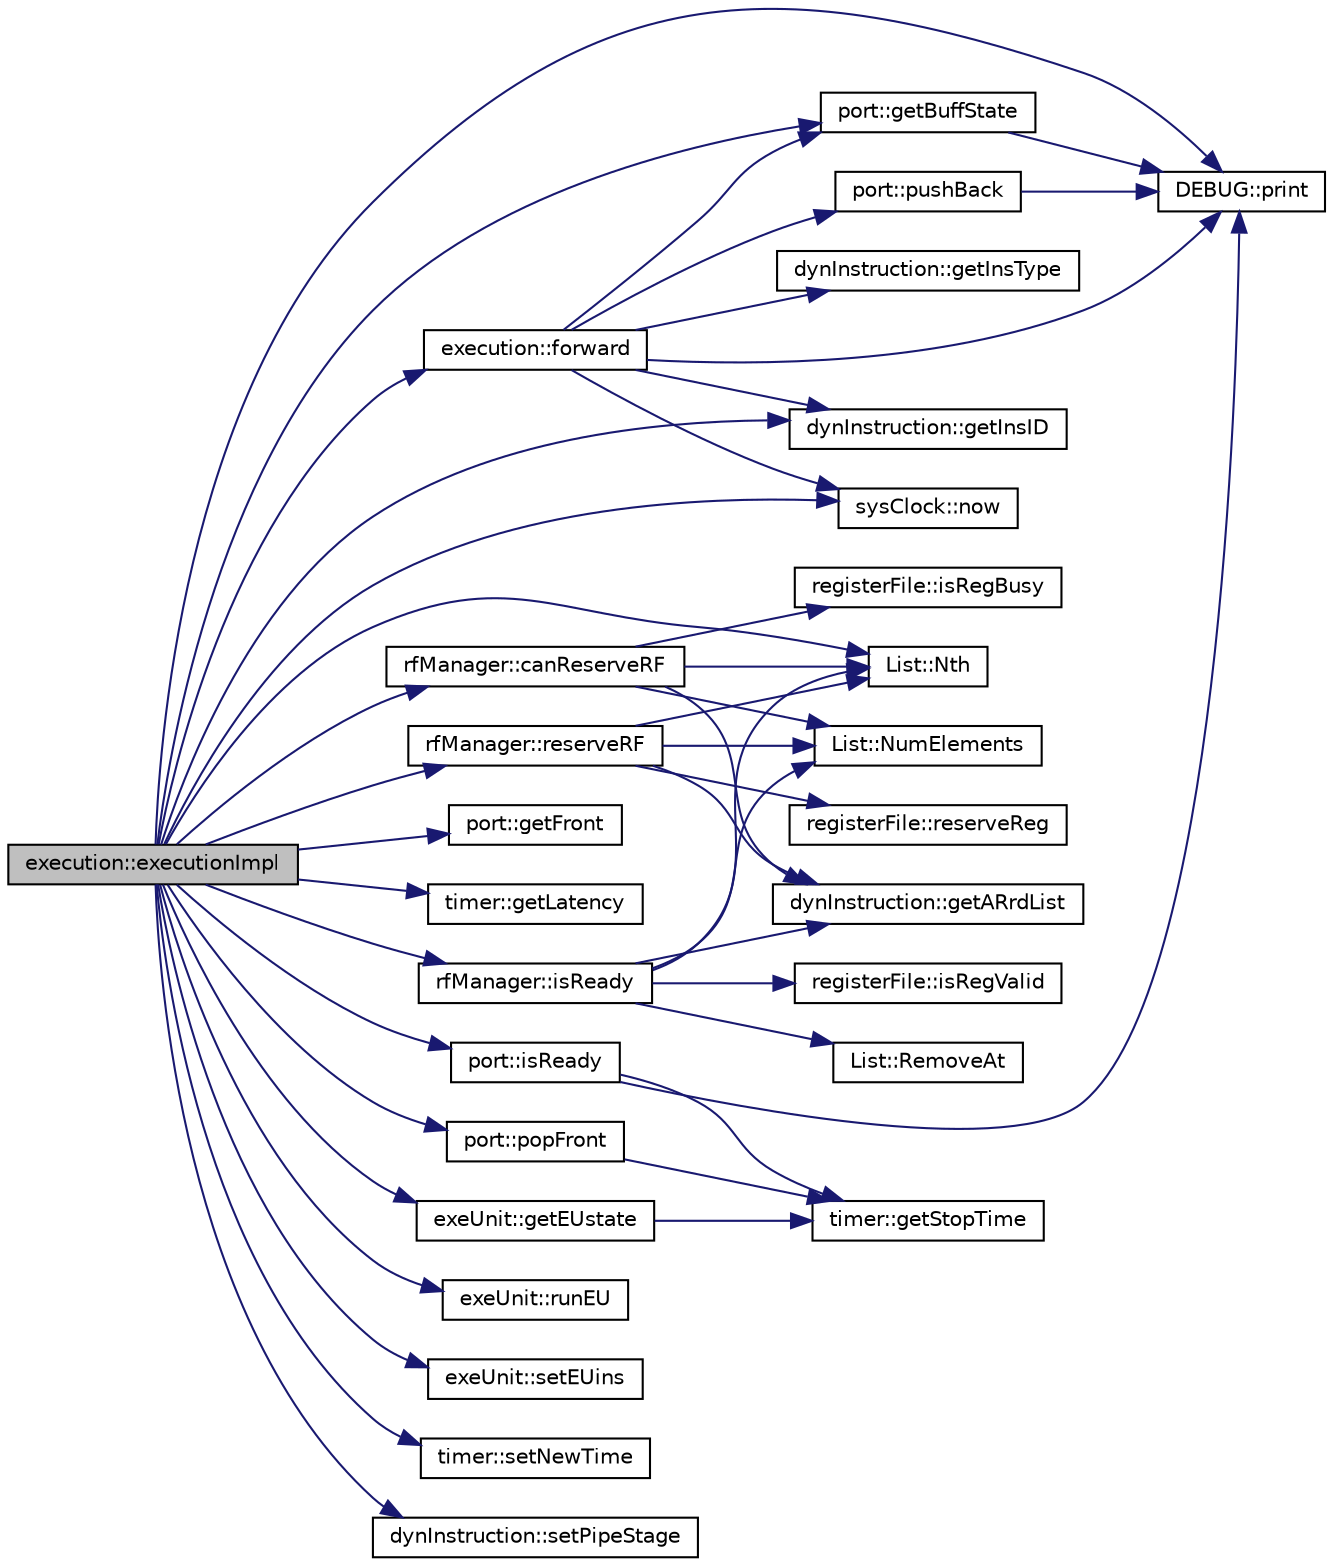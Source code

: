 digraph G
{
  edge [fontname="Helvetica",fontsize="10",labelfontname="Helvetica",labelfontsize="10"];
  node [fontname="Helvetica",fontsize="10",shape=record];
  rankdir=LR;
  Node1 [label="execution::executionImpl",height=0.2,width=0.4,color="black", fillcolor="grey75", style="filled" fontcolor="black"];
  Node1 -> Node2 [color="midnightblue",fontsize="10",style="solid",fontname="Helvetica"];
  Node2 [label="rfManager::canReserveRF",height=0.2,width=0.4,color="black", fillcolor="white", style="filled",URL="$classrfManager.html#a487ae2b2c425f4a15a6ee49fe37d5afd"];
  Node2 -> Node3 [color="midnightblue",fontsize="10",style="solid",fontname="Helvetica"];
  Node3 [label="dynInstruction::getARrdList",height=0.2,width=0.4,color="black", fillcolor="white", style="filled",URL="$classdynInstruction.html#abdbaf4c07e390bbdaaed41a983774538"];
  Node2 -> Node4 [color="midnightblue",fontsize="10",style="solid",fontname="Helvetica"];
  Node4 [label="registerFile::isRegBusy",height=0.2,width=0.4,color="black", fillcolor="white", style="filled",URL="$classregisterFile.html#af4bc17e8db0bd9a07fec85814e1d607f"];
  Node2 -> Node5 [color="midnightblue",fontsize="10",style="solid",fontname="Helvetica"];
  Node5 [label="List::Nth",height=0.2,width=0.4,color="black", fillcolor="white", style="filled",URL="$classList.html#a5eb964816de33c85e1d46658ddf8c6c4"];
  Node2 -> Node6 [color="midnightblue",fontsize="10",style="solid",fontname="Helvetica"];
  Node6 [label="List::NumElements",height=0.2,width=0.4,color="black", fillcolor="white", style="filled",URL="$classList.html#ac2e9d50f703b01bf643fa6ce50837c26"];
  Node1 -> Node7 [color="midnightblue",fontsize="10",style="solid",fontname="Helvetica"];
  Node7 [label="execution::forward",height=0.2,width=0.4,color="black", fillcolor="white", style="filled",URL="$classexecution.html#a9271c55da8555444f0882c9027ab68a0"];
  Node7 -> Node8 [color="midnightblue",fontsize="10",style="solid",fontname="Helvetica"];
  Node8 [label="port::getBuffState",height=0.2,width=0.4,color="black", fillcolor="white", style="filled",URL="$classport.html#abf9be02812c2503eee69704a01b14145"];
  Node8 -> Node9 [color="midnightblue",fontsize="10",style="solid",fontname="Helvetica"];
  Node9 [label="DEBUG::print",height=0.2,width=0.4,color="black", fillcolor="white", style="filled",URL="$classDEBUG.html#ab38f086785f7239084b735007297078a"];
  Node7 -> Node10 [color="midnightblue",fontsize="10",style="solid",fontname="Helvetica"];
  Node10 [label="dynInstruction::getInsID",height=0.2,width=0.4,color="black", fillcolor="white", style="filled",URL="$classdynInstruction.html#ab38b8181f522daae77cb46d701fb5302"];
  Node7 -> Node11 [color="midnightblue",fontsize="10",style="solid",fontname="Helvetica"];
  Node11 [label="dynInstruction::getInsType",height=0.2,width=0.4,color="black", fillcolor="white", style="filled",URL="$classdynInstruction.html#a3a7025de98c539d8eaa06b40ac2e8cc8"];
  Node7 -> Node12 [color="midnightblue",fontsize="10",style="solid",fontname="Helvetica"];
  Node12 [label="sysClock::now",height=0.2,width=0.4,color="black", fillcolor="white", style="filled",URL="$classsysClock.html#af027a57c8bc3d0dab4fe5a0f870b7d20"];
  Node7 -> Node9 [color="midnightblue",fontsize="10",style="solid",fontname="Helvetica"];
  Node7 -> Node13 [color="midnightblue",fontsize="10",style="solid",fontname="Helvetica"];
  Node13 [label="port::pushBack",height=0.2,width=0.4,color="black", fillcolor="white", style="filled",URL="$classport.html#a52ad1c5223f028930491b024f26467fa"];
  Node13 -> Node9 [color="midnightblue",fontsize="10",style="solid",fontname="Helvetica"];
  Node1 -> Node8 [color="midnightblue",fontsize="10",style="solid",fontname="Helvetica"];
  Node1 -> Node14 [color="midnightblue",fontsize="10",style="solid",fontname="Helvetica"];
  Node14 [label="exeUnit::getEUstate",height=0.2,width=0.4,color="black", fillcolor="white", style="filled",URL="$structexeUnit.html#a739cfd78a98068a64fb2e807f49c4312"];
  Node14 -> Node15 [color="midnightblue",fontsize="10",style="solid",fontname="Helvetica"];
  Node15 [label="timer::getStopTime",height=0.2,width=0.4,color="black", fillcolor="white", style="filled",URL="$structtimer.html#a5a974df09de3c943843cccb24bfdc2b3"];
  Node1 -> Node16 [color="midnightblue",fontsize="10",style="solid",fontname="Helvetica"];
  Node16 [label="port::getFront",height=0.2,width=0.4,color="black", fillcolor="white", style="filled",URL="$classport.html#afe64047b4e7df87d4a031097ea159852"];
  Node1 -> Node10 [color="midnightblue",fontsize="10",style="solid",fontname="Helvetica"];
  Node1 -> Node17 [color="midnightblue",fontsize="10",style="solid",fontname="Helvetica"];
  Node17 [label="timer::getLatency",height=0.2,width=0.4,color="black", fillcolor="white", style="filled",URL="$structtimer.html#a5a00fe2116a5f1cadfed546dbd1929bb"];
  Node1 -> Node18 [color="midnightblue",fontsize="10",style="solid",fontname="Helvetica"];
  Node18 [label="rfManager::isReady",height=0.2,width=0.4,color="black", fillcolor="white", style="filled",URL="$classrfManager.html#ab5c5242744de56fd2f46c11ac3d9472b"];
  Node18 -> Node3 [color="midnightblue",fontsize="10",style="solid",fontname="Helvetica"];
  Node18 -> Node19 [color="midnightblue",fontsize="10",style="solid",fontname="Helvetica"];
  Node19 [label="registerFile::isRegValid",height=0.2,width=0.4,color="black", fillcolor="white", style="filled",URL="$classregisterFile.html#a67c6a74ba45a273b0c57e29fe9cfc4eb"];
  Node18 -> Node5 [color="midnightblue",fontsize="10",style="solid",fontname="Helvetica"];
  Node18 -> Node6 [color="midnightblue",fontsize="10",style="solid",fontname="Helvetica"];
  Node18 -> Node20 [color="midnightblue",fontsize="10",style="solid",fontname="Helvetica"];
  Node20 [label="List::RemoveAt",height=0.2,width=0.4,color="black", fillcolor="white", style="filled",URL="$classList.html#af17f72d263f90d53ea8501b5b1853470"];
  Node1 -> Node21 [color="midnightblue",fontsize="10",style="solid",fontname="Helvetica"];
  Node21 [label="port::isReady",height=0.2,width=0.4,color="black", fillcolor="white", style="filled",URL="$classport.html#a57a6cc5a8388feaf7fd09bd9616f0ee7"];
  Node21 -> Node15 [color="midnightblue",fontsize="10",style="solid",fontname="Helvetica"];
  Node21 -> Node9 [color="midnightblue",fontsize="10",style="solid",fontname="Helvetica"];
  Node1 -> Node12 [color="midnightblue",fontsize="10",style="solid",fontname="Helvetica"];
  Node1 -> Node5 [color="midnightblue",fontsize="10",style="solid",fontname="Helvetica"];
  Node1 -> Node22 [color="midnightblue",fontsize="10",style="solid",fontname="Helvetica"];
  Node22 [label="port::popFront",height=0.2,width=0.4,color="black", fillcolor="white", style="filled",URL="$classport.html#a95bf81afb2a6c03ac2272b3708322b74"];
  Node22 -> Node15 [color="midnightblue",fontsize="10",style="solid",fontname="Helvetica"];
  Node1 -> Node9 [color="midnightblue",fontsize="10",style="solid",fontname="Helvetica"];
  Node1 -> Node23 [color="midnightblue",fontsize="10",style="solid",fontname="Helvetica"];
  Node23 [label="rfManager::reserveRF",height=0.2,width=0.4,color="black", fillcolor="white", style="filled",URL="$classrfManager.html#ab38c1244739ba189161c3026361464ec"];
  Node23 -> Node3 [color="midnightblue",fontsize="10",style="solid",fontname="Helvetica"];
  Node23 -> Node5 [color="midnightblue",fontsize="10",style="solid",fontname="Helvetica"];
  Node23 -> Node6 [color="midnightblue",fontsize="10",style="solid",fontname="Helvetica"];
  Node23 -> Node24 [color="midnightblue",fontsize="10",style="solid",fontname="Helvetica"];
  Node24 [label="registerFile::reserveReg",height=0.2,width=0.4,color="black", fillcolor="white", style="filled",URL="$classregisterFile.html#a2731695462957c3ac0a8888e7fce3bd3"];
  Node1 -> Node25 [color="midnightblue",fontsize="10",style="solid",fontname="Helvetica"];
  Node25 [label="exeUnit::runEU",height=0.2,width=0.4,color="black", fillcolor="white", style="filled",URL="$structexeUnit.html#a69498b2ca8353a14447a5596e768fc55"];
  Node1 -> Node26 [color="midnightblue",fontsize="10",style="solid",fontname="Helvetica"];
  Node26 [label="exeUnit::setEUins",height=0.2,width=0.4,color="black", fillcolor="white", style="filled",URL="$structexeUnit.html#ad9a4840a6956e01419327ba3123683dd"];
  Node1 -> Node27 [color="midnightblue",fontsize="10",style="solid",fontname="Helvetica"];
  Node27 [label="timer::setNewTime",height=0.2,width=0.4,color="black", fillcolor="white", style="filled",URL="$structtimer.html#abbf6863baf2cda80316b25a9943b3cd9"];
  Node1 -> Node28 [color="midnightblue",fontsize="10",style="solid",fontname="Helvetica"];
  Node28 [label="dynInstruction::setPipeStage",height=0.2,width=0.4,color="black", fillcolor="white", style="filled",URL="$classdynInstruction.html#a0cb15d906e84b2efc8986b74edaf5adf"];
}
